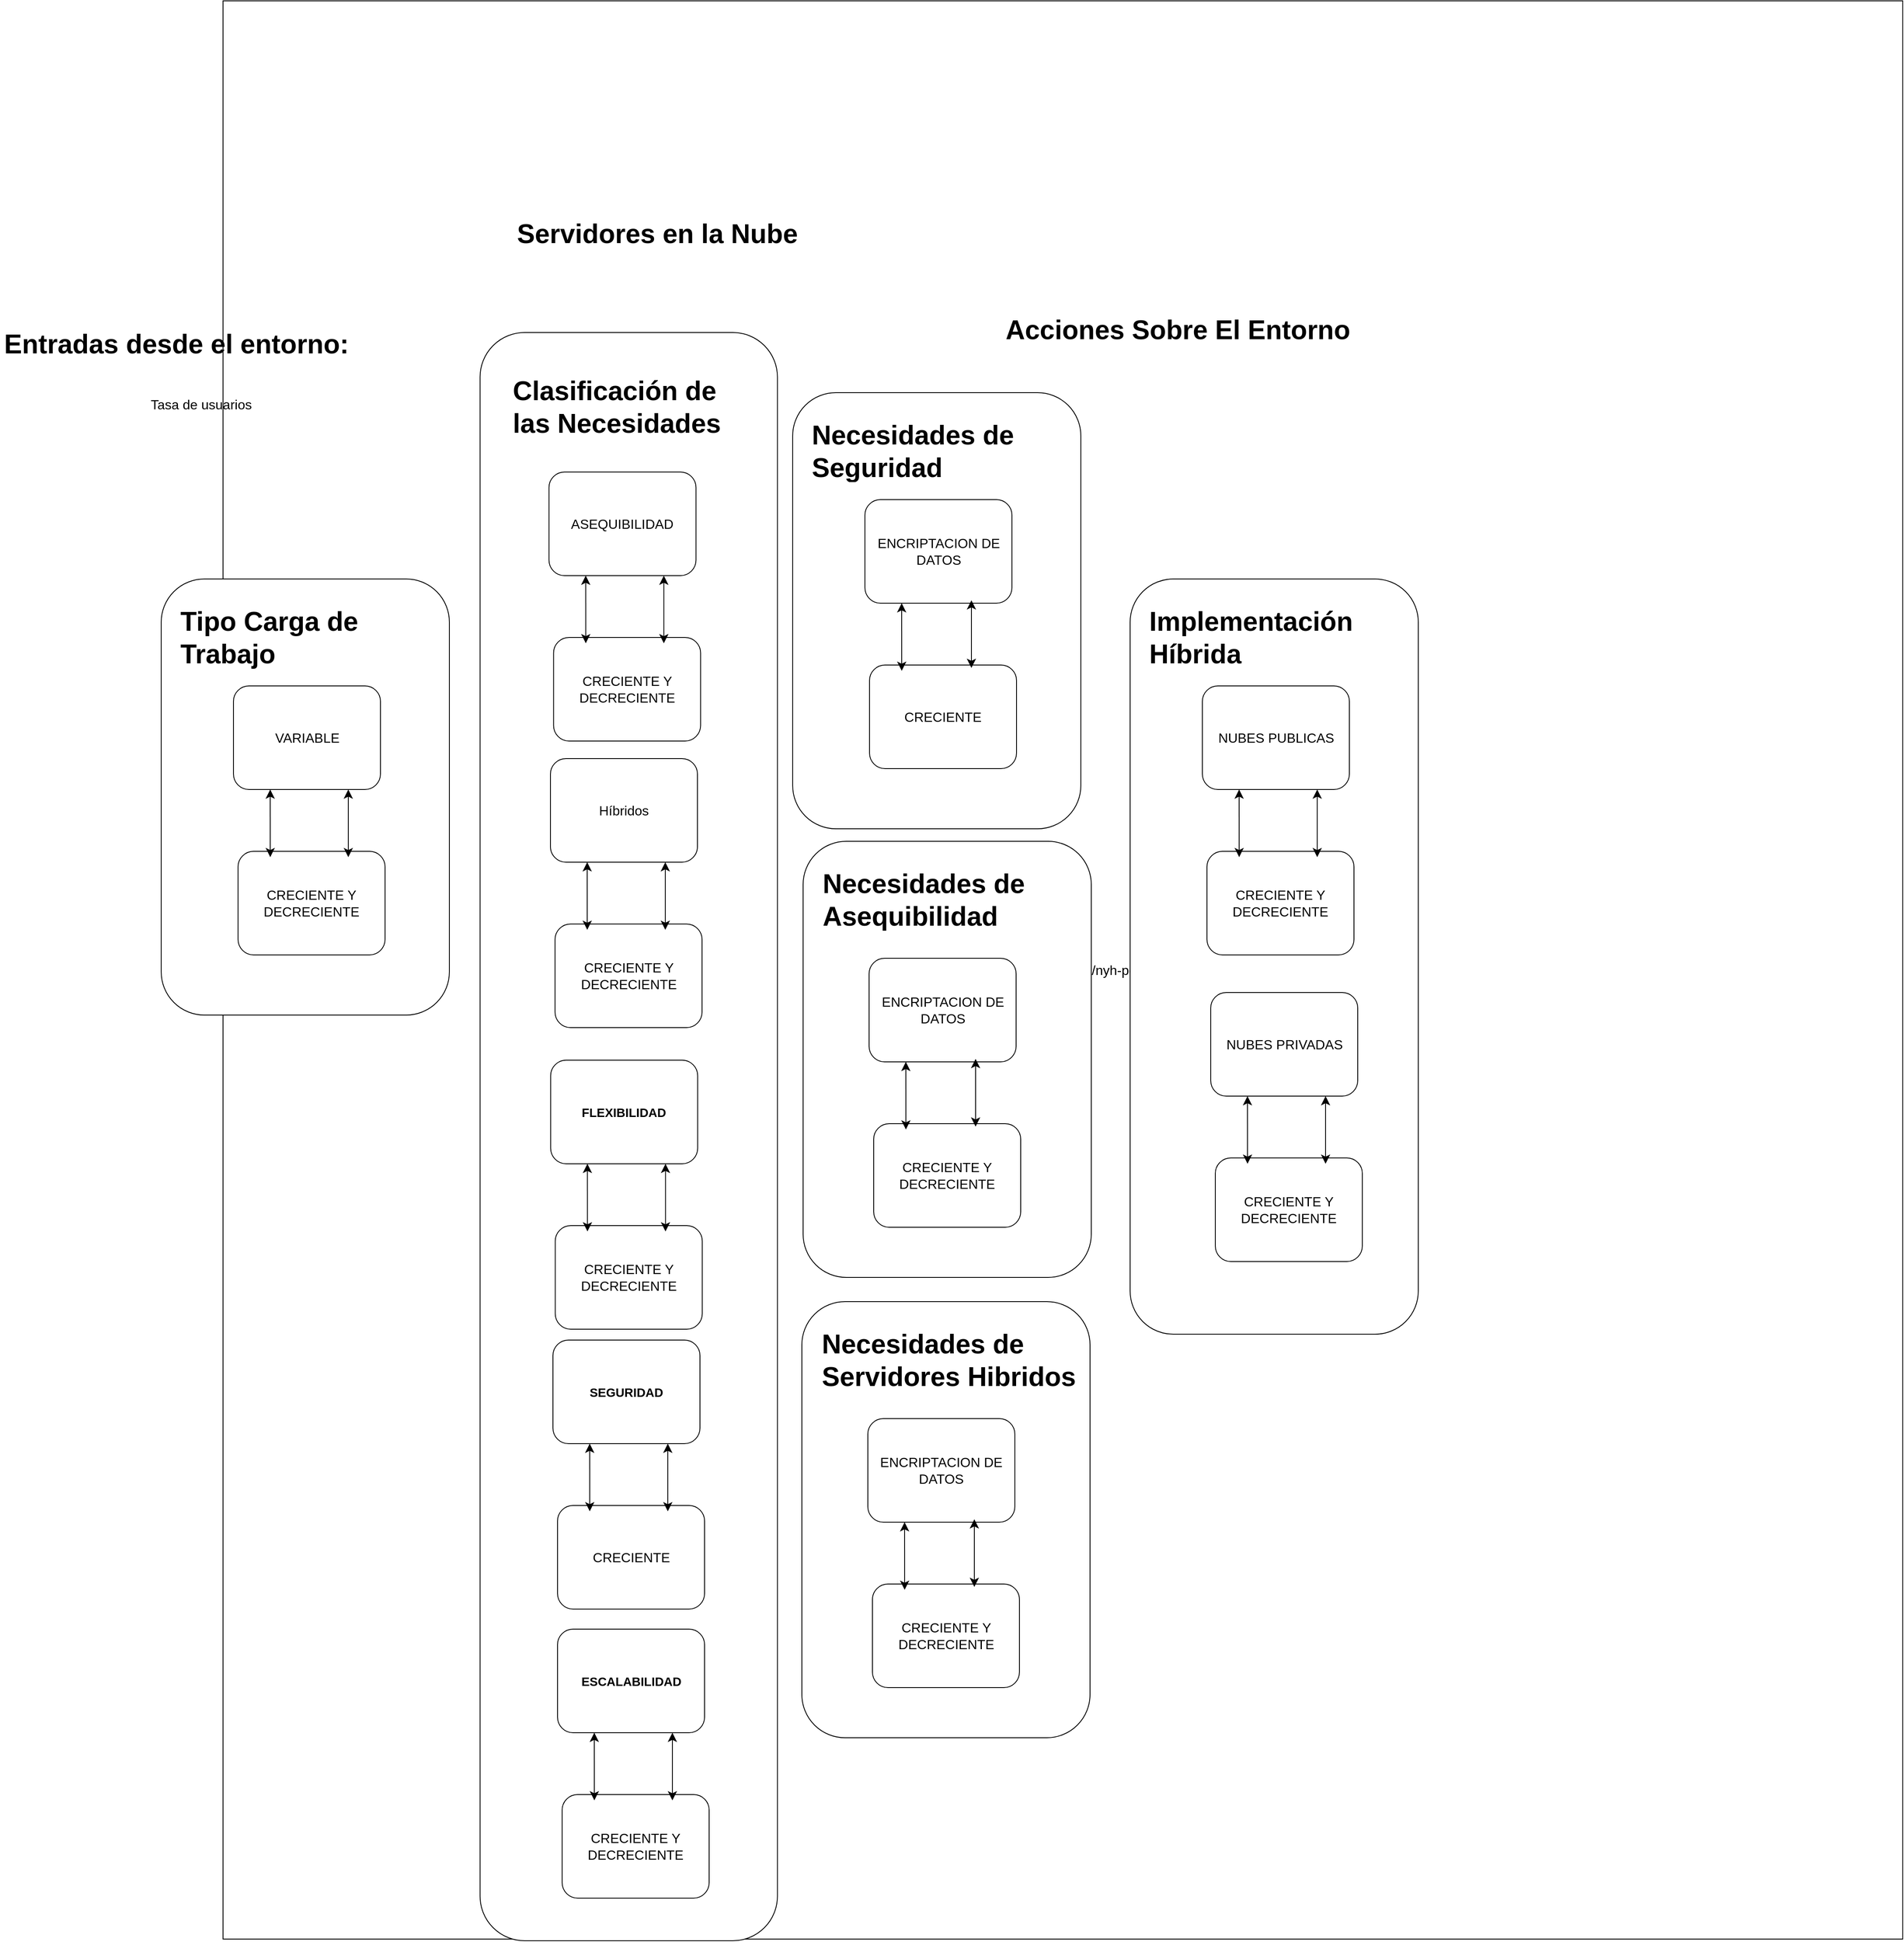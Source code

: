 <mxfile version="22.0.4" type="github" pages="2">
  <diagram name="Página-1" id="vCq6zs7CrHMmV6JF6-9W">
    <mxGraphModel dx="2874" dy="1793" grid="0" gridSize="10" guides="1" tooltips="1" connect="1" arrows="1" fold="1" page="0" pageScale="1" pageWidth="827" pageHeight="1169" math="0" shadow="0">
      <root>
        <mxCell id="0" />
        <mxCell id="1" parent="0" />
        <UserObject label="https://meet.google.com/nyh-pgcb-acd" link="https://meet.google.com/nyh-pgcb-acd" id="Tj51BT58kHfH4cU9sa8p-1">
          <mxCell style="rounded=0;whiteSpace=wrap;html=1;fontSize=16;" parent="1" vertex="1">
            <mxGeometry x="-213" y="-537" width="2011" height="2320" as="geometry" />
          </mxCell>
        </UserObject>
        <mxCell id="Tj51BT58kHfH4cU9sa8p-2" value="&lt;h1&gt;Servidores en la Nube&lt;/h1&gt;" style="text;html=1;strokeColor=none;fillColor=none;spacing=5;spacingTop=-20;whiteSpace=wrap;overflow=hidden;rounded=0;fontSize=16;" parent="1" vertex="1">
          <mxGeometry x="134" y="-288" width="403" height="75" as="geometry" />
        </mxCell>
        <mxCell id="Tj51BT58kHfH4cU9sa8p-3" value="&#xa;Escalabilidad&#xa;&#xa;" style="rounded=1;whiteSpace=wrap;html=1;fontSize=16;" parent="1" vertex="1">
          <mxGeometry x="94.75" y="-140" width="356" height="1925" as="geometry" />
        </mxCell>
        <mxCell id="Tj51BT58kHfH4cU9sa8p-4" value="&lt;h1&gt;Clasificación de las Necesidades&lt;/h1&gt;" style="text;html=1;strokeColor=none;fillColor=none;spacing=5;spacingTop=-20;whiteSpace=wrap;overflow=hidden;rounded=0;fontSize=16;" parent="1" vertex="1">
          <mxGeometry x="129" y="-100" width="298" height="91" as="geometry" />
        </mxCell>
        <mxCell id="Tj51BT58kHfH4cU9sa8p-5" value="&lt;span style=&quot;line-height: 107%;&quot;&gt;ASEQUIBILIDAD&lt;b&gt;&lt;span style=&quot;font-size: 14.667px;&quot;&gt;&lt;br&gt;&lt;/span&gt;&lt;/b&gt;&lt;/span&gt;" style="rounded=1;whiteSpace=wrap;html=1;fontSize=16;" parent="1" vertex="1">
          <mxGeometry x="177.25" y="27" width="176" height="124" as="geometry" />
        </mxCell>
        <mxCell id="Tj51BT58kHfH4cU9sa8p-6" value="CRECIENTE Y DECRECIENTE" style="rounded=1;whiteSpace=wrap;html=1;fontSize=16;" parent="1" vertex="1">
          <mxGeometry x="182.75" y="225" width="176" height="124" as="geometry" />
        </mxCell>
        <mxCell id="Tj51BT58kHfH4cU9sa8p-7" value="" style="endArrow=classic;startArrow=classic;html=1;rounded=0;fontSize=12;startSize=8;endSize=8;curved=1;entryX=0.25;entryY=1;entryDx=0;entryDy=0;exitX=0.219;exitY=0.056;exitDx=0;exitDy=0;exitPerimeter=0;" parent="1" source="Tj51BT58kHfH4cU9sa8p-6" target="Tj51BT58kHfH4cU9sa8p-5" edge="1">
          <mxGeometry width="50" height="50" relative="1" as="geometry">
            <mxPoint x="155.75" y="241" as="sourcePoint" />
            <mxPoint x="205.75" y="191" as="targetPoint" />
          </mxGeometry>
        </mxCell>
        <mxCell id="Tj51BT58kHfH4cU9sa8p-8" value="" style="endArrow=classic;startArrow=classic;html=1;rounded=0;fontSize=12;startSize=8;endSize=8;curved=1;entryX=0.25;entryY=1;entryDx=0;entryDy=0;exitX=0.219;exitY=0.056;exitDx=0;exitDy=0;exitPerimeter=0;" parent="1" edge="1">
          <mxGeometry width="50" height="50" relative="1" as="geometry">
            <mxPoint x="314.75" y="232" as="sourcePoint" />
            <mxPoint x="314.75" y="151" as="targetPoint" />
          </mxGeometry>
        </mxCell>
        <mxCell id="SgmyFsETjONuVWpeVux2-13" value="" style="rounded=1;whiteSpace=wrap;html=1;fontSize=16;" parent="1" vertex="1">
          <mxGeometry x="469" y="-68" width="345" height="522" as="geometry" />
        </mxCell>
        <mxCell id="SgmyFsETjONuVWpeVux2-14" value="&lt;h1&gt;&lt;b&gt;Necesidades de&lt;br/&gt;Seguridad&lt;/b&gt;&lt;br&gt;&lt;/h1&gt;" style="text;html=1;strokeColor=none;fillColor=none;spacing=5;spacingTop=-20;whiteSpace=wrap;overflow=hidden;rounded=0;fontSize=16;" parent="1" vertex="1">
          <mxGeometry x="487" y="-47" width="298" height="86" as="geometry" />
        </mxCell>
        <mxCell id="SgmyFsETjONuVWpeVux2-15" value="ENCRIPTACION DE DATOS" style="rounded=1;whiteSpace=wrap;html=1;fontSize=16;" parent="1" vertex="1">
          <mxGeometry x="555.5" y="60" width="176" height="124" as="geometry" />
        </mxCell>
        <mxCell id="SgmyFsETjONuVWpeVux2-16" value="CRECIENTE" style="rounded=1;whiteSpace=wrap;html=1;fontSize=16;" parent="1" vertex="1">
          <mxGeometry x="561" y="258" width="176" height="124" as="geometry" />
        </mxCell>
        <mxCell id="SgmyFsETjONuVWpeVux2-17" value="" style="endArrow=classic;startArrow=classic;html=1;rounded=0;fontSize=12;startSize=8;endSize=8;curved=1;entryX=0.25;entryY=1;entryDx=0;entryDy=0;exitX=0.219;exitY=0.056;exitDx=0;exitDy=0;exitPerimeter=0;" parent="1" source="SgmyFsETjONuVWpeVux2-16" target="SgmyFsETjONuVWpeVux2-15" edge="1">
          <mxGeometry width="50" height="50" relative="1" as="geometry">
            <mxPoint x="536" y="497" as="sourcePoint" />
            <mxPoint x="586" y="447" as="targetPoint" />
          </mxGeometry>
        </mxCell>
        <mxCell id="SgmyFsETjONuVWpeVux2-18" value="" style="endArrow=classic;startArrow=classic;html=1;rounded=0;fontSize=12;startSize=8;endSize=8;curved=1;entryX=0.25;entryY=1;entryDx=0;entryDy=0;exitX=0.219;exitY=0.056;exitDx=0;exitDy=0;exitPerimeter=0;" parent="1" edge="1">
          <mxGeometry width="50" height="50" relative="1" as="geometry">
            <mxPoint x="683" y="261.5" as="sourcePoint" />
            <mxPoint x="683" y="180.5" as="targetPoint" />
          </mxGeometry>
        </mxCell>
        <mxCell id="SgmyFsETjONuVWpeVux2-19" value="" style="rounded=1;whiteSpace=wrap;html=1;fontSize=16;" parent="1" vertex="1">
          <mxGeometry x="-287" y="155" width="345" height="522" as="geometry" />
        </mxCell>
        <mxCell id="SgmyFsETjONuVWpeVux2-20" value="&lt;h1&gt;&lt;b&gt;Tipo Carga de Trabajo&lt;/b&gt;&lt;br&gt;&lt;/h1&gt;" style="text;html=1;strokeColor=none;fillColor=none;spacing=5;spacingTop=-20;whiteSpace=wrap;overflow=hidden;rounded=0;fontSize=16;" parent="1" vertex="1">
          <mxGeometry x="-269" y="176" width="298" height="90" as="geometry" />
        </mxCell>
        <mxCell id="SgmyFsETjONuVWpeVux2-21" value="VARIABLE" style="rounded=1;whiteSpace=wrap;html=1;fontSize=16;" parent="1" vertex="1">
          <mxGeometry x="-200.5" y="283" width="176" height="124" as="geometry" />
        </mxCell>
        <mxCell id="SgmyFsETjONuVWpeVux2-22" value="CRECIENTE Y DECRECIENTE" style="rounded=1;whiteSpace=wrap;html=1;fontSize=16;" parent="1" vertex="1">
          <mxGeometry x="-195" y="481" width="176" height="124" as="geometry" />
        </mxCell>
        <mxCell id="SgmyFsETjONuVWpeVux2-23" value="" style="endArrow=classic;startArrow=classic;html=1;rounded=0;fontSize=12;startSize=8;endSize=8;curved=1;entryX=0.25;entryY=1;entryDx=0;entryDy=0;exitX=0.219;exitY=0.056;exitDx=0;exitDy=0;exitPerimeter=0;" parent="1" source="SgmyFsETjONuVWpeVux2-22" target="SgmyFsETjONuVWpeVux2-21" edge="1">
          <mxGeometry width="50" height="50" relative="1" as="geometry">
            <mxPoint x="-222" y="497" as="sourcePoint" />
            <mxPoint x="-172" y="447" as="targetPoint" />
          </mxGeometry>
        </mxCell>
        <mxCell id="SgmyFsETjONuVWpeVux2-24" value="" style="endArrow=classic;startArrow=classic;html=1;rounded=0;fontSize=12;startSize=8;endSize=8;curved=1;entryX=0.25;entryY=1;entryDx=0;entryDy=0;exitX=0.219;exitY=0.056;exitDx=0;exitDy=0;exitPerimeter=0;" parent="1" edge="1">
          <mxGeometry width="50" height="50" relative="1" as="geometry">
            <mxPoint x="-63" y="488" as="sourcePoint" />
            <mxPoint x="-63" y="407" as="targetPoint" />
          </mxGeometry>
        </mxCell>
        <mxCell id="SgmyFsETjONuVWpeVux2-25" value="" style="rounded=1;whiteSpace=wrap;html=1;fontSize=16;" parent="1" vertex="1">
          <mxGeometry x="873" y="155" width="345" height="904" as="geometry" />
        </mxCell>
        <mxCell id="SgmyFsETjONuVWpeVux2-26" value="&lt;h1&gt;&lt;b&gt;Implementación&lt;br/&gt;Híbrida&lt;/b&gt;&lt;br&gt;&lt;/h1&gt;" style="text;html=1;strokeColor=none;fillColor=none;spacing=5;spacingTop=-20;whiteSpace=wrap;overflow=hidden;rounded=0;fontSize=16;" parent="1" vertex="1">
          <mxGeometry x="891" y="176" width="285" height="86" as="geometry" />
        </mxCell>
        <mxCell id="SgmyFsETjONuVWpeVux2-27" value="NUBES PUBLICAS" style="rounded=1;whiteSpace=wrap;html=1;fontSize=16;" parent="1" vertex="1">
          <mxGeometry x="959.5" y="283" width="176" height="124" as="geometry" />
        </mxCell>
        <mxCell id="SgmyFsETjONuVWpeVux2-28" value="CRECIENTE Y DECRECIENTE" style="rounded=1;whiteSpace=wrap;html=1;fontSize=16;" parent="1" vertex="1">
          <mxGeometry x="965" y="481" width="176" height="124" as="geometry" />
        </mxCell>
        <mxCell id="SgmyFsETjONuVWpeVux2-29" value="" style="endArrow=classic;startArrow=classic;html=1;rounded=0;fontSize=12;startSize=8;endSize=8;curved=1;entryX=0.25;entryY=1;entryDx=0;entryDy=0;exitX=0.219;exitY=0.056;exitDx=0;exitDy=0;exitPerimeter=0;" parent="1" source="SgmyFsETjONuVWpeVux2-28" target="SgmyFsETjONuVWpeVux2-27" edge="1">
          <mxGeometry width="50" height="50" relative="1" as="geometry">
            <mxPoint x="938" y="497" as="sourcePoint" />
            <mxPoint x="988" y="447" as="targetPoint" />
          </mxGeometry>
        </mxCell>
        <mxCell id="SgmyFsETjONuVWpeVux2-30" value="" style="endArrow=classic;startArrow=classic;html=1;rounded=0;fontSize=12;startSize=8;endSize=8;curved=1;entryX=0.25;entryY=1;entryDx=0;entryDy=0;exitX=0.219;exitY=0.056;exitDx=0;exitDy=0;exitPerimeter=0;" parent="1" edge="1">
          <mxGeometry width="50" height="50" relative="1" as="geometry">
            <mxPoint x="1097" y="488" as="sourcePoint" />
            <mxPoint x="1097" y="407" as="targetPoint" />
          </mxGeometry>
        </mxCell>
        <mxCell id="SgmyFsETjONuVWpeVux2-31" value="&lt;span style=&quot;line-height: 107%;&quot;&gt;Híbridos&lt;b&gt;&lt;span style=&quot;font-size: 14.667px;&quot;&gt;&lt;br&gt;&lt;/span&gt;&lt;/b&gt;&lt;/span&gt;" style="rounded=1;whiteSpace=wrap;html=1;fontSize=16;" parent="1" vertex="1">
          <mxGeometry x="179" y="370" width="176" height="124" as="geometry" />
        </mxCell>
        <mxCell id="SgmyFsETjONuVWpeVux2-32" value="CRECIENTE Y DECRECIENTE" style="rounded=1;whiteSpace=wrap;html=1;fontSize=16;" parent="1" vertex="1">
          <mxGeometry x="184.5" y="568" width="176" height="124" as="geometry" />
        </mxCell>
        <mxCell id="SgmyFsETjONuVWpeVux2-33" value="" style="endArrow=classic;startArrow=classic;html=1;rounded=0;fontSize=12;startSize=8;endSize=8;curved=1;entryX=0.25;entryY=1;entryDx=0;entryDy=0;exitX=0.219;exitY=0.056;exitDx=0;exitDy=0;exitPerimeter=0;" parent="1" source="SgmyFsETjONuVWpeVux2-32" target="SgmyFsETjONuVWpeVux2-31" edge="1">
          <mxGeometry width="50" height="50" relative="1" as="geometry">
            <mxPoint x="157.5" y="584" as="sourcePoint" />
            <mxPoint x="207.5" y="534" as="targetPoint" />
          </mxGeometry>
        </mxCell>
        <mxCell id="SgmyFsETjONuVWpeVux2-34" value="" style="endArrow=classic;startArrow=classic;html=1;rounded=0;fontSize=12;startSize=8;endSize=8;curved=1;entryX=0.25;entryY=1;entryDx=0;entryDy=0;exitX=0.219;exitY=0.056;exitDx=0;exitDy=0;exitPerimeter=0;" parent="1" edge="1">
          <mxGeometry width="50" height="50" relative="1" as="geometry">
            <mxPoint x="316.5" y="575" as="sourcePoint" />
            <mxPoint x="316.5" y="494" as="targetPoint" />
          </mxGeometry>
        </mxCell>
        <mxCell id="SgmyFsETjONuVWpeVux2-35" value="&lt;span style=&quot;line-height: 107%;&quot;&gt;&lt;b&gt;&lt;span style=&quot;font-size: 14.667px;&quot;&gt;FLEXIBILIDAD&lt;br&gt;&lt;/span&gt;&lt;/b&gt;&lt;/span&gt;" style="rounded=1;whiteSpace=wrap;html=1;fontSize=16;" parent="1" vertex="1">
          <mxGeometry x="179.25" y="731" width="176" height="124" as="geometry" />
        </mxCell>
        <mxCell id="SgmyFsETjONuVWpeVux2-36" value="CRECIENTE Y DECRECIENTE" style="rounded=1;whiteSpace=wrap;html=1;fontSize=16;" parent="1" vertex="1">
          <mxGeometry x="184.75" y="929" width="176" height="124" as="geometry" />
        </mxCell>
        <mxCell id="SgmyFsETjONuVWpeVux2-37" value="" style="endArrow=classic;startArrow=classic;html=1;rounded=0;fontSize=12;startSize=8;endSize=8;curved=1;entryX=0.25;entryY=1;entryDx=0;entryDy=0;exitX=0.219;exitY=0.056;exitDx=0;exitDy=0;exitPerimeter=0;" parent="1" source="SgmyFsETjONuVWpeVux2-36" target="SgmyFsETjONuVWpeVux2-35" edge="1">
          <mxGeometry width="50" height="50" relative="1" as="geometry">
            <mxPoint x="157.75" y="945" as="sourcePoint" />
            <mxPoint x="207.75" y="895" as="targetPoint" />
          </mxGeometry>
        </mxCell>
        <mxCell id="SgmyFsETjONuVWpeVux2-38" value="" style="endArrow=classic;startArrow=classic;html=1;rounded=0;fontSize=12;startSize=8;endSize=8;curved=1;entryX=0.25;entryY=1;entryDx=0;entryDy=0;exitX=0.219;exitY=0.056;exitDx=0;exitDy=0;exitPerimeter=0;" parent="1" edge="1">
          <mxGeometry width="50" height="50" relative="1" as="geometry">
            <mxPoint x="316.75" y="936" as="sourcePoint" />
            <mxPoint x="316.75" y="855" as="targetPoint" />
          </mxGeometry>
        </mxCell>
        <mxCell id="SgmyFsETjONuVWpeVux2-39" value="NUBES PRIVADAS" style="rounded=1;whiteSpace=wrap;html=1;fontSize=16;" parent="1" vertex="1">
          <mxGeometry x="969.5" y="650" width="176" height="124" as="geometry" />
        </mxCell>
        <mxCell id="SgmyFsETjONuVWpeVux2-40" value="CRECIENTE Y DECRECIENTE" style="rounded=1;whiteSpace=wrap;html=1;fontSize=16;" parent="1" vertex="1">
          <mxGeometry x="975" y="848" width="176" height="124" as="geometry" />
        </mxCell>
        <mxCell id="SgmyFsETjONuVWpeVux2-41" value="" style="endArrow=classic;startArrow=classic;html=1;rounded=0;fontSize=12;startSize=8;endSize=8;curved=1;entryX=0.25;entryY=1;entryDx=0;entryDy=0;exitX=0.219;exitY=0.056;exitDx=0;exitDy=0;exitPerimeter=0;" parent="1" source="SgmyFsETjONuVWpeVux2-40" target="SgmyFsETjONuVWpeVux2-39" edge="1">
          <mxGeometry width="50" height="50" relative="1" as="geometry">
            <mxPoint x="948" y="864" as="sourcePoint" />
            <mxPoint x="998" y="814" as="targetPoint" />
          </mxGeometry>
        </mxCell>
        <mxCell id="SgmyFsETjONuVWpeVux2-42" value="" style="endArrow=classic;startArrow=classic;html=1;rounded=0;fontSize=12;startSize=8;endSize=8;curved=1;entryX=0.25;entryY=1;entryDx=0;entryDy=0;exitX=0.219;exitY=0.056;exitDx=0;exitDy=0;exitPerimeter=0;" parent="1" edge="1">
          <mxGeometry width="50" height="50" relative="1" as="geometry">
            <mxPoint x="1107" y="855" as="sourcePoint" />
            <mxPoint x="1107" y="774" as="targetPoint" />
          </mxGeometry>
        </mxCell>
        <mxCell id="SgmyFsETjONuVWpeVux2-43" value="&lt;span style=&quot;line-height: 107%;&quot;&gt;&lt;b&gt;&lt;span style=&quot;font-size: 14.667px;&quot;&gt;SEGURIDAD&lt;br&gt;&lt;/span&gt;&lt;/b&gt;&lt;/span&gt;" style="rounded=1;whiteSpace=wrap;html=1;fontSize=16;" parent="1" vertex="1">
          <mxGeometry x="182" y="1066" width="176" height="124" as="geometry" />
        </mxCell>
        <mxCell id="SgmyFsETjONuVWpeVux2-44" value="CRECIENTE" style="rounded=1;whiteSpace=wrap;html=1;fontSize=16;" parent="1" vertex="1">
          <mxGeometry x="187.5" y="1264" width="176" height="124" as="geometry" />
        </mxCell>
        <mxCell id="SgmyFsETjONuVWpeVux2-45" value="" style="endArrow=classic;startArrow=classic;html=1;rounded=0;fontSize=12;startSize=8;endSize=8;curved=1;entryX=0.25;entryY=1;entryDx=0;entryDy=0;exitX=0.219;exitY=0.056;exitDx=0;exitDy=0;exitPerimeter=0;" parent="1" source="SgmyFsETjONuVWpeVux2-44" target="SgmyFsETjONuVWpeVux2-43" edge="1">
          <mxGeometry width="50" height="50" relative="1" as="geometry">
            <mxPoint x="160.5" y="1280" as="sourcePoint" />
            <mxPoint x="210.5" y="1230" as="targetPoint" />
          </mxGeometry>
        </mxCell>
        <mxCell id="SgmyFsETjONuVWpeVux2-46" value="" style="endArrow=classic;startArrow=classic;html=1;rounded=0;fontSize=12;startSize=8;endSize=8;curved=1;entryX=0.25;entryY=1;entryDx=0;entryDy=0;exitX=0.219;exitY=0.056;exitDx=0;exitDy=0;exitPerimeter=0;" parent="1" edge="1">
          <mxGeometry width="50" height="50" relative="1" as="geometry">
            <mxPoint x="319.5" y="1271" as="sourcePoint" />
            <mxPoint x="319.5" y="1190" as="targetPoint" />
          </mxGeometry>
        </mxCell>
        <mxCell id="SgmyFsETjONuVWpeVux2-47" value="&lt;span style=&quot;line-height: 107%;&quot;&gt;&lt;b&gt;&lt;span style=&quot;font-size: 14.667px;&quot;&gt;ESCALABILIDAD&lt;br&gt;&lt;/span&gt;&lt;/b&gt;&lt;/span&gt;" style="rounded=1;whiteSpace=wrap;html=1;fontSize=16;" parent="1" vertex="1">
          <mxGeometry x="187.5" y="1412" width="176" height="124" as="geometry" />
        </mxCell>
        <mxCell id="SgmyFsETjONuVWpeVux2-48" value="CRECIENTE Y DECRECIENTE" style="rounded=1;whiteSpace=wrap;html=1;fontSize=16;" parent="1" vertex="1">
          <mxGeometry x="193" y="1610" width="176" height="124" as="geometry" />
        </mxCell>
        <mxCell id="SgmyFsETjONuVWpeVux2-49" value="" style="endArrow=classic;startArrow=classic;html=1;rounded=0;fontSize=12;startSize=8;endSize=8;curved=1;entryX=0.25;entryY=1;entryDx=0;entryDy=0;exitX=0.219;exitY=0.056;exitDx=0;exitDy=0;exitPerimeter=0;" parent="1" source="SgmyFsETjONuVWpeVux2-48" target="SgmyFsETjONuVWpeVux2-47" edge="1">
          <mxGeometry width="50" height="50" relative="1" as="geometry">
            <mxPoint x="166" y="1626" as="sourcePoint" />
            <mxPoint x="216" y="1576" as="targetPoint" />
          </mxGeometry>
        </mxCell>
        <mxCell id="SgmyFsETjONuVWpeVux2-50" value="" style="endArrow=classic;startArrow=classic;html=1;rounded=0;fontSize=12;startSize=8;endSize=8;curved=1;entryX=0.25;entryY=1;entryDx=0;entryDy=0;exitX=0.219;exitY=0.056;exitDx=0;exitDy=0;exitPerimeter=0;" parent="1" edge="1">
          <mxGeometry width="50" height="50" relative="1" as="geometry">
            <mxPoint x="325" y="1617" as="sourcePoint" />
            <mxPoint x="325" y="1536" as="targetPoint" />
          </mxGeometry>
        </mxCell>
        <mxCell id="SgmyFsETjONuVWpeVux2-51" value="&lt;h1&gt;Entradas desde el entorno:&lt;/h1&gt;" style="text;html=1;strokeColor=none;fillColor=none;spacing=5;spacingTop=-20;whiteSpace=wrap;overflow=hidden;rounded=0;fontSize=16;" parent="1" vertex="1">
          <mxGeometry x="-480" y="-156" width="470" height="46" as="geometry" />
        </mxCell>
        <mxCell id="SgmyFsETjONuVWpeVux2-52" value="Tasa de usuarios" style="text;html=1;strokeColor=none;fillColor=none;align=center;verticalAlign=middle;whiteSpace=wrap;rounded=0;fontSize=16;" parent="1" vertex="1">
          <mxGeometry x="-353" y="-78" width="228" height="47" as="geometry" />
        </mxCell>
        <mxCell id="sp_XJOnR3usTMsfJuHCN-1" value="&lt;h1&gt;Acciones Sobre El Entorno&lt;/h1&gt;" style="text;html=1;strokeColor=none;fillColor=none;spacing=5;spacingTop=-20;whiteSpace=wrap;overflow=hidden;rounded=0;fontSize=16;" vertex="1" parent="1">
          <mxGeometry x="719" y="-173" width="470" height="46" as="geometry" />
        </mxCell>
        <mxCell id="sp_XJOnR3usTMsfJuHCN-4" value="" style="rounded=1;whiteSpace=wrap;html=1;fontSize=16;" vertex="1" parent="1">
          <mxGeometry x="481.5" y="469" width="345" height="522" as="geometry" />
        </mxCell>
        <mxCell id="sp_XJOnR3usTMsfJuHCN-5" value="ENCRIPTACION DE DATOS" style="rounded=1;whiteSpace=wrap;html=1;fontSize=16;" vertex="1" parent="1">
          <mxGeometry x="560.5" y="609" width="176" height="124" as="geometry" />
        </mxCell>
        <mxCell id="sp_XJOnR3usTMsfJuHCN-6" value="CRECIENTE Y DECRECIENTE" style="rounded=1;whiteSpace=wrap;html=1;fontSize=16;" vertex="1" parent="1">
          <mxGeometry x="566" y="807" width="176" height="124" as="geometry" />
        </mxCell>
        <mxCell id="sp_XJOnR3usTMsfJuHCN-7" value="" style="endArrow=classic;startArrow=classic;html=1;rounded=0;fontSize=12;startSize=8;endSize=8;curved=1;entryX=0.25;entryY=1;entryDx=0;entryDy=0;exitX=0.219;exitY=0.056;exitDx=0;exitDy=0;exitPerimeter=0;" edge="1" parent="1" source="sp_XJOnR3usTMsfJuHCN-6" target="sp_XJOnR3usTMsfJuHCN-5">
          <mxGeometry width="50" height="50" relative="1" as="geometry">
            <mxPoint x="541" y="1046" as="sourcePoint" />
            <mxPoint x="591" y="996" as="targetPoint" />
          </mxGeometry>
        </mxCell>
        <mxCell id="sp_XJOnR3usTMsfJuHCN-8" value="" style="endArrow=classic;startArrow=classic;html=1;rounded=0;fontSize=12;startSize=8;endSize=8;curved=1;entryX=0.25;entryY=1;entryDx=0;entryDy=0;exitX=0.219;exitY=0.056;exitDx=0;exitDy=0;exitPerimeter=0;" edge="1" parent="1">
          <mxGeometry width="50" height="50" relative="1" as="geometry">
            <mxPoint x="688" y="810.5" as="sourcePoint" />
            <mxPoint x="688" y="729.5" as="targetPoint" />
          </mxGeometry>
        </mxCell>
        <mxCell id="sp_XJOnR3usTMsfJuHCN-9" value="&lt;h1&gt;&lt;b&gt;Necesidades de&lt;br&gt;&lt;/b&gt;Asequibilidad&lt;/h1&gt;" style="text;html=1;strokeColor=none;fillColor=none;spacing=5;spacingTop=-20;whiteSpace=wrap;overflow=hidden;rounded=0;fontSize=16;" vertex="1" parent="1">
          <mxGeometry x="500" y="490" width="298" height="86" as="geometry" />
        </mxCell>
        <mxCell id="sp_XJOnR3usTMsfJuHCN-11" value="" style="rounded=1;whiteSpace=wrap;html=1;fontSize=16;" vertex="1" parent="1">
          <mxGeometry x="480" y="1020" width="345" height="522" as="geometry" />
        </mxCell>
        <mxCell id="sp_XJOnR3usTMsfJuHCN-12" value="ENCRIPTACION DE DATOS" style="rounded=1;whiteSpace=wrap;html=1;fontSize=16;" vertex="1" parent="1">
          <mxGeometry x="559" y="1160" width="176" height="124" as="geometry" />
        </mxCell>
        <mxCell id="sp_XJOnR3usTMsfJuHCN-13" value="CRECIENTE Y DECRECIENTE" style="rounded=1;whiteSpace=wrap;html=1;fontSize=16;" vertex="1" parent="1">
          <mxGeometry x="564.5" y="1358" width="176" height="124" as="geometry" />
        </mxCell>
        <mxCell id="sp_XJOnR3usTMsfJuHCN-14" value="" style="endArrow=classic;startArrow=classic;html=1;rounded=0;fontSize=12;startSize=8;endSize=8;curved=1;entryX=0.25;entryY=1;entryDx=0;entryDy=0;exitX=0.219;exitY=0.056;exitDx=0;exitDy=0;exitPerimeter=0;" edge="1" parent="1" source="sp_XJOnR3usTMsfJuHCN-13" target="sp_XJOnR3usTMsfJuHCN-12">
          <mxGeometry width="50" height="50" relative="1" as="geometry">
            <mxPoint x="539.5" y="1597" as="sourcePoint" />
            <mxPoint x="589.5" y="1547" as="targetPoint" />
          </mxGeometry>
        </mxCell>
        <mxCell id="sp_XJOnR3usTMsfJuHCN-15" value="" style="endArrow=classic;startArrow=classic;html=1;rounded=0;fontSize=12;startSize=8;endSize=8;curved=1;entryX=0.25;entryY=1;entryDx=0;entryDy=0;exitX=0.219;exitY=0.056;exitDx=0;exitDy=0;exitPerimeter=0;" edge="1" parent="1">
          <mxGeometry width="50" height="50" relative="1" as="geometry">
            <mxPoint x="686.5" y="1361.5" as="sourcePoint" />
            <mxPoint x="686.5" y="1280.5" as="targetPoint" />
          </mxGeometry>
        </mxCell>
        <mxCell id="sp_XJOnR3usTMsfJuHCN-16" value="&lt;h1&gt;&lt;b&gt;Necesidades de&lt;br&gt;&lt;/b&gt;Servidores Hibridos&lt;/h1&gt;" style="text;html=1;strokeColor=none;fillColor=none;spacing=5;spacingTop=-20;whiteSpace=wrap;overflow=hidden;rounded=0;fontSize=16;" vertex="1" parent="1">
          <mxGeometry x="498.5" y="1041" width="319.5" height="86" as="geometry" />
        </mxCell>
      </root>
    </mxGraphModel>
  </diagram>
  <diagram id="8uViFbAy0dLPO0oPSzOy" name="Página-2">
    <mxGraphModel dx="1452" dy="695" grid="0" gridSize="10" guides="1" tooltips="1" connect="1" arrows="1" fold="1" page="0" pageScale="1" pageWidth="827" pageHeight="1169" math="0" shadow="0">
      <root>
        <mxCell id="0" />
        <mxCell id="1" parent="0" />
      </root>
    </mxGraphModel>
  </diagram>
</mxfile>
